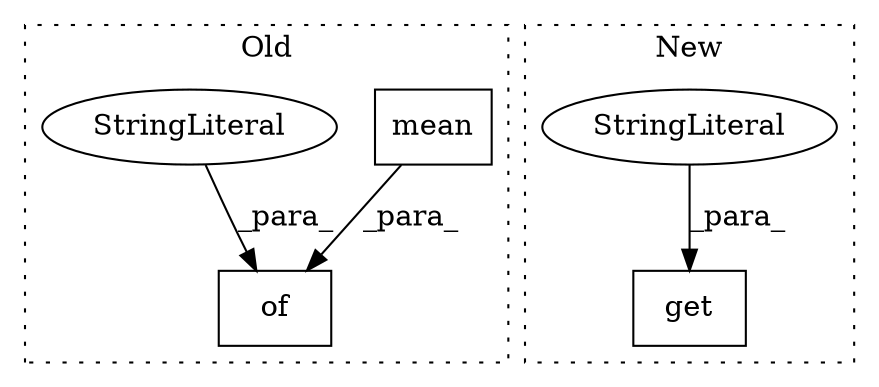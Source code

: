 digraph G {
subgraph cluster0 {
1 [label="mean" a="32" s="1822" l="6" shape="box"];
4 [label="of" a="32" s="1775,1879" l="3,1" shape="box"];
5 [label="StringLiteral" a="45" s="1778" l="6" shape="ellipse"];
label = "Old";
style="dotted";
}
subgraph cluster1 {
2 [label="get" a="32" s="1692,1716" l="4,1" shape="box"];
3 [label="StringLiteral" a="45" s="1696" l="15" shape="ellipse"];
label = "New";
style="dotted";
}
1 -> 4 [label="_para_"];
3 -> 2 [label="_para_"];
5 -> 4 [label="_para_"];
}